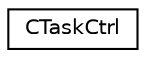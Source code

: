 digraph "Graphical Class Hierarchy"
{
 // LATEX_PDF_SIZE
  edge [fontname="Helvetica",fontsize="10",labelfontname="Helvetica",labelfontsize="10"];
  node [fontname="Helvetica",fontsize="10",shape=record];
  rankdir="LR";
  Node0 [label="CTaskCtrl",height=0.2,width=0.4,color="black", fillcolor="white", style="filled",URL="$class_c_task_ctrl.html",tooltip=" "];
}
